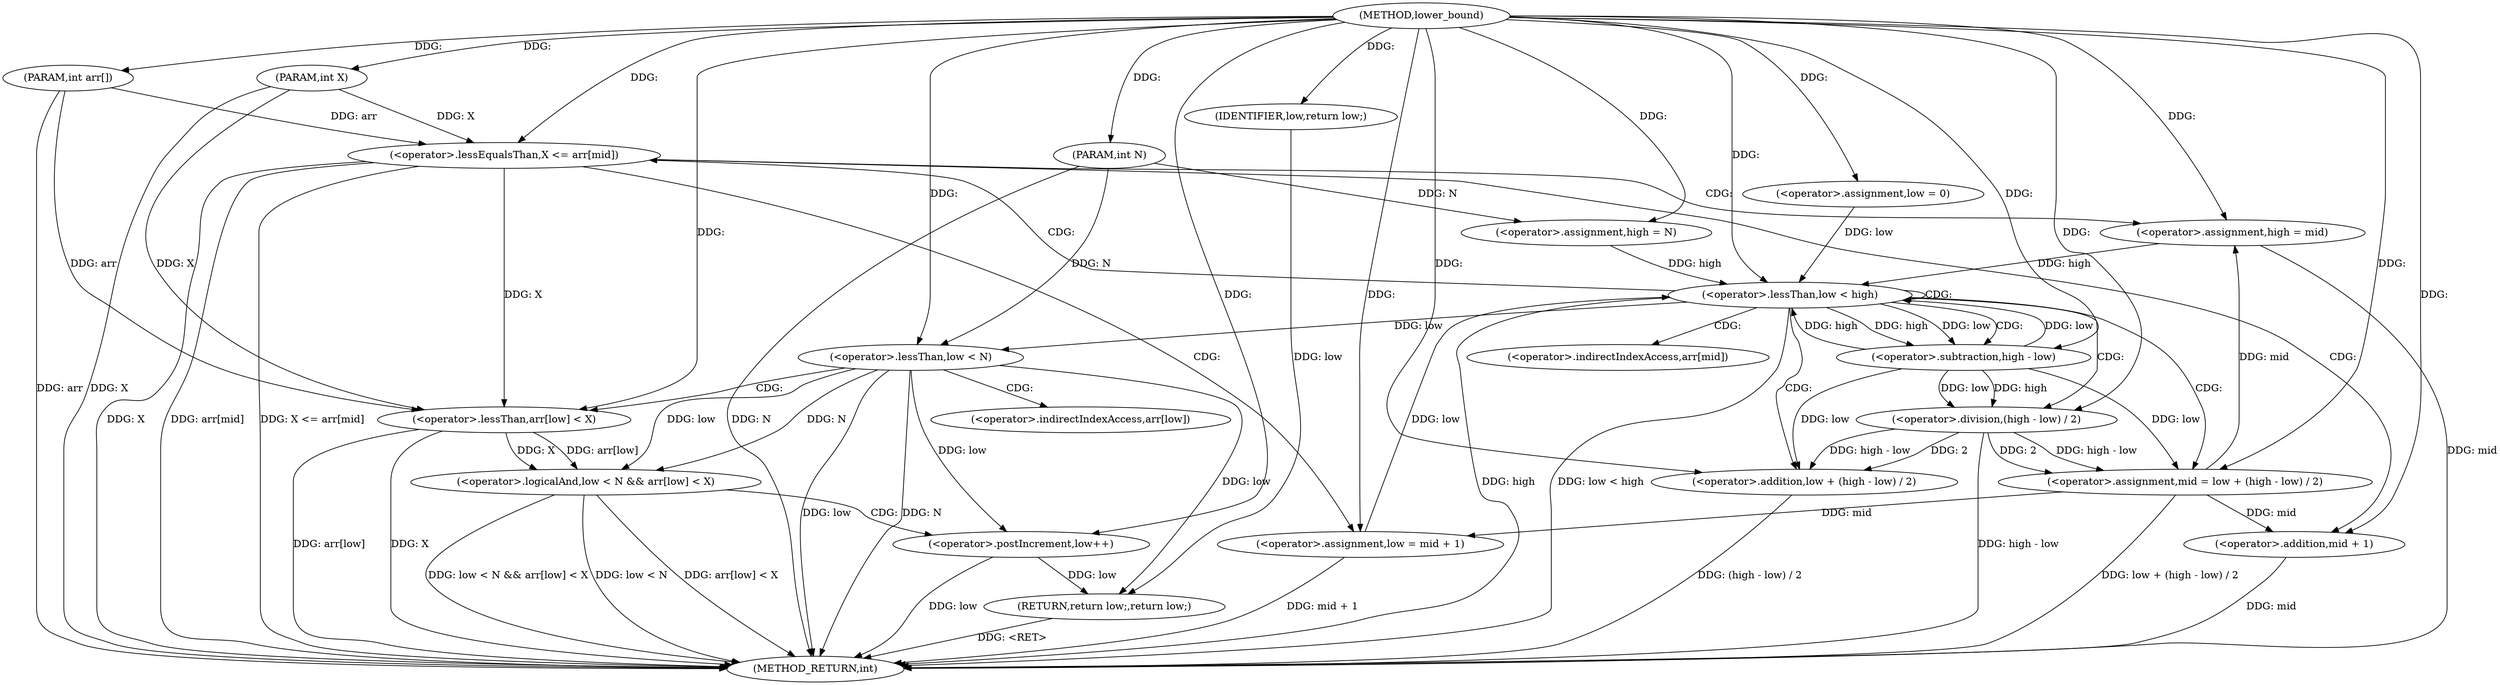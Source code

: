 digraph "lower_bound" {  
"1000559" [label = "(METHOD,lower_bound)" ]
"1000619" [label = "(METHOD_RETURN,int)" ]
"1000560" [label = "(PARAM,int arr[])" ]
"1000561" [label = "(PARAM,int N)" ]
"1000562" [label = "(PARAM,int X)" ]
"1000566" [label = "(<operator>.assignment,low = 0)" ]
"1000570" [label = "(<operator>.assignment,high = N)" ]
"1000617" [label = "(RETURN,return low;,return low;)" ]
"1000574" [label = "(<operator>.lessThan,low < high)" ]
"1000605" [label = "(<operator>.logicalAnd,low < N && arr[low] < X)" ]
"1000618" [label = "(IDENTIFIER,low,return low;)" ]
"1000578" [label = "(<operator>.assignment,mid = low + (high - low) / 2)" ]
"1000615" [label = "(<operator>.postIncrement,low++)" ]
"1000588" [label = "(<operator>.lessEqualsThan,X <= arr[mid])" ]
"1000606" [label = "(<operator>.lessThan,low < N)" ]
"1000609" [label = "(<operator>.lessThan,arr[low] < X)" ]
"1000580" [label = "(<operator>.addition,low + (high - low) / 2)" ]
"1000594" [label = "(<operator>.assignment,high = mid)" ]
"1000582" [label = "(<operator>.division,(high - low) / 2)" ]
"1000599" [label = "(<operator>.assignment,low = mid + 1)" ]
"1000583" [label = "(<operator>.subtraction,high - low)" ]
"1000601" [label = "(<operator>.addition,mid + 1)" ]
"1000610" [label = "(<operator>.indirectIndexAccess,arr[low])" ]
"1000590" [label = "(<operator>.indirectIndexAccess,arr[mid])" ]
  "1000560" -> "1000619"  [ label = "DDG: arr"] 
  "1000561" -> "1000619"  [ label = "DDG: N"] 
  "1000562" -> "1000619"  [ label = "DDG: X"] 
  "1000574" -> "1000619"  [ label = "DDG: high"] 
  "1000574" -> "1000619"  [ label = "DDG: low < high"] 
  "1000606" -> "1000619"  [ label = "DDG: low"] 
  "1000606" -> "1000619"  [ label = "DDG: N"] 
  "1000605" -> "1000619"  [ label = "DDG: low < N"] 
  "1000609" -> "1000619"  [ label = "DDG: arr[low]"] 
  "1000609" -> "1000619"  [ label = "DDG: X"] 
  "1000605" -> "1000619"  [ label = "DDG: arr[low] < X"] 
  "1000605" -> "1000619"  [ label = "DDG: low < N && arr[low] < X"] 
  "1000615" -> "1000619"  [ label = "DDG: low"] 
  "1000582" -> "1000619"  [ label = "DDG: high - low"] 
  "1000580" -> "1000619"  [ label = "DDG: (high - low) / 2"] 
  "1000578" -> "1000619"  [ label = "DDG: low + (high - low) / 2"] 
  "1000588" -> "1000619"  [ label = "DDG: X"] 
  "1000588" -> "1000619"  [ label = "DDG: arr[mid]"] 
  "1000588" -> "1000619"  [ label = "DDG: X <= arr[mid]"] 
  "1000601" -> "1000619"  [ label = "DDG: mid"] 
  "1000599" -> "1000619"  [ label = "DDG: mid + 1"] 
  "1000594" -> "1000619"  [ label = "DDG: mid"] 
  "1000617" -> "1000619"  [ label = "DDG: <RET>"] 
  "1000559" -> "1000560"  [ label = "DDG: "] 
  "1000559" -> "1000561"  [ label = "DDG: "] 
  "1000559" -> "1000562"  [ label = "DDG: "] 
  "1000559" -> "1000566"  [ label = "DDG: "] 
  "1000561" -> "1000570"  [ label = "DDG: N"] 
  "1000559" -> "1000570"  [ label = "DDG: "] 
  "1000618" -> "1000617"  [ label = "DDG: low"] 
  "1000606" -> "1000617"  [ label = "DDG: low"] 
  "1000615" -> "1000617"  [ label = "DDG: low"] 
  "1000559" -> "1000618"  [ label = "DDG: "] 
  "1000566" -> "1000574"  [ label = "DDG: low"] 
  "1000599" -> "1000574"  [ label = "DDG: low"] 
  "1000559" -> "1000574"  [ label = "DDG: "] 
  "1000583" -> "1000574"  [ label = "DDG: low"] 
  "1000570" -> "1000574"  [ label = "DDG: high"] 
  "1000583" -> "1000574"  [ label = "DDG: high"] 
  "1000594" -> "1000574"  [ label = "DDG: high"] 
  "1000583" -> "1000578"  [ label = "DDG: low"] 
  "1000559" -> "1000578"  [ label = "DDG: "] 
  "1000582" -> "1000578"  [ label = "DDG: high - low"] 
  "1000582" -> "1000578"  [ label = "DDG: 2"] 
  "1000606" -> "1000605"  [ label = "DDG: low"] 
  "1000606" -> "1000605"  [ label = "DDG: N"] 
  "1000609" -> "1000605"  [ label = "DDG: X"] 
  "1000609" -> "1000605"  [ label = "DDG: arr[low]"] 
  "1000574" -> "1000606"  [ label = "DDG: low"] 
  "1000559" -> "1000606"  [ label = "DDG: "] 
  "1000561" -> "1000606"  [ label = "DDG: N"] 
  "1000560" -> "1000609"  [ label = "DDG: arr"] 
  "1000588" -> "1000609"  [ label = "DDG: X"] 
  "1000562" -> "1000609"  [ label = "DDG: X"] 
  "1000559" -> "1000609"  [ label = "DDG: "] 
  "1000606" -> "1000615"  [ label = "DDG: low"] 
  "1000559" -> "1000615"  [ label = "DDG: "] 
  "1000583" -> "1000580"  [ label = "DDG: low"] 
  "1000559" -> "1000580"  [ label = "DDG: "] 
  "1000582" -> "1000580"  [ label = "DDG: high - low"] 
  "1000582" -> "1000580"  [ label = "DDG: 2"] 
  "1000562" -> "1000588"  [ label = "DDG: X"] 
  "1000559" -> "1000588"  [ label = "DDG: "] 
  "1000560" -> "1000588"  [ label = "DDG: arr"] 
  "1000578" -> "1000594"  [ label = "DDG: mid"] 
  "1000559" -> "1000594"  [ label = "DDG: "] 
  "1000583" -> "1000582"  [ label = "DDG: high"] 
  "1000583" -> "1000582"  [ label = "DDG: low"] 
  "1000559" -> "1000582"  [ label = "DDG: "] 
  "1000578" -> "1000599"  [ label = "DDG: mid"] 
  "1000559" -> "1000599"  [ label = "DDG: "] 
  "1000574" -> "1000583"  [ label = "DDG: high"] 
  "1000559" -> "1000583"  [ label = "DDG: "] 
  "1000574" -> "1000583"  [ label = "DDG: low"] 
  "1000578" -> "1000601"  [ label = "DDG: mid"] 
  "1000559" -> "1000601"  [ label = "DDG: "] 
  "1000574" -> "1000582"  [ label = "CDG: "] 
  "1000574" -> "1000578"  [ label = "CDG: "] 
  "1000574" -> "1000588"  [ label = "CDG: "] 
  "1000574" -> "1000580"  [ label = "CDG: "] 
  "1000574" -> "1000583"  [ label = "CDG: "] 
  "1000574" -> "1000590"  [ label = "CDG: "] 
  "1000574" -> "1000574"  [ label = "CDG: "] 
  "1000605" -> "1000615"  [ label = "CDG: "] 
  "1000606" -> "1000609"  [ label = "CDG: "] 
  "1000606" -> "1000610"  [ label = "CDG: "] 
  "1000588" -> "1000599"  [ label = "CDG: "] 
  "1000588" -> "1000601"  [ label = "CDG: "] 
  "1000588" -> "1000594"  [ label = "CDG: "] 
}
